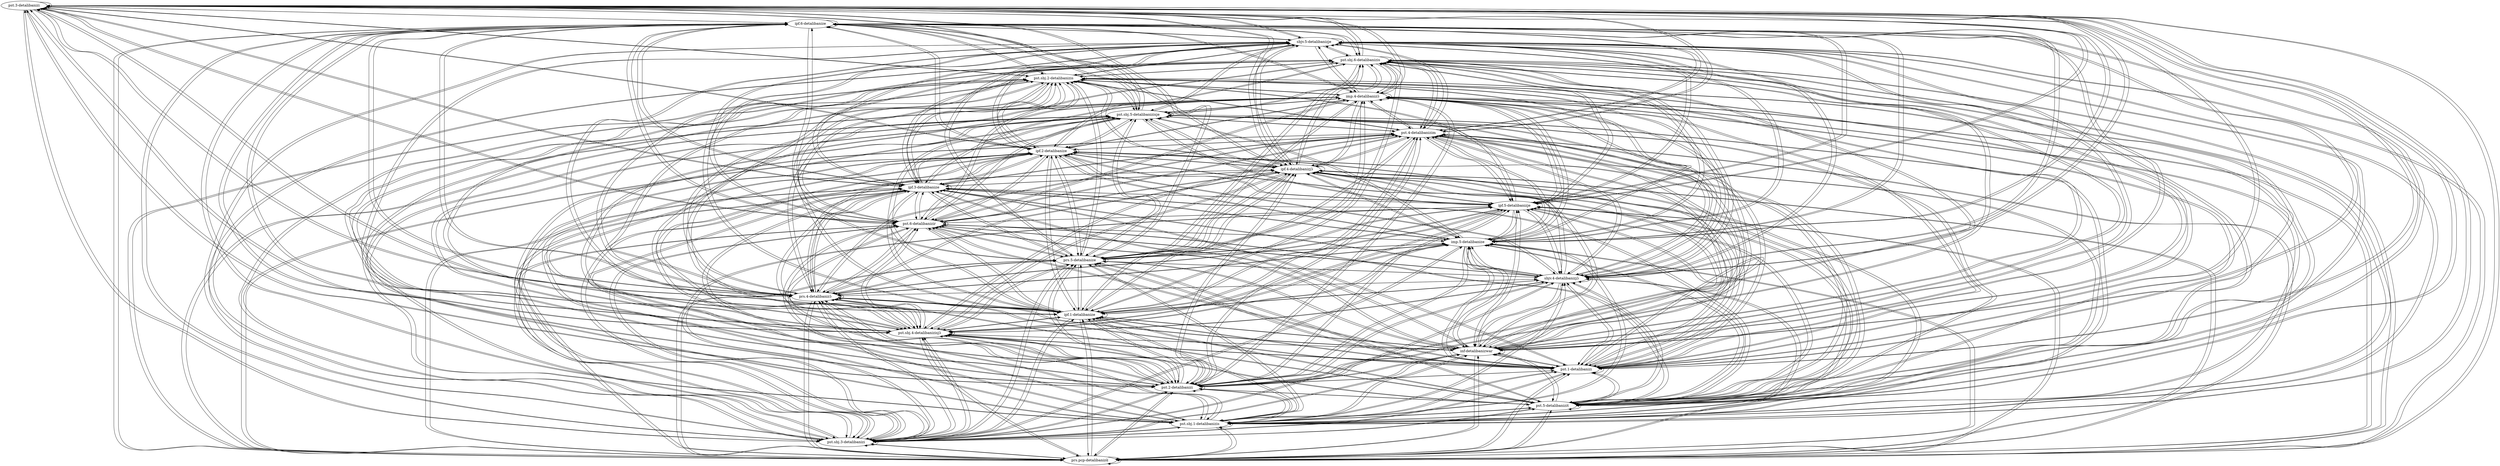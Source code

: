 digraph  {
	node [label="\N"];
	"pst.3-dEtalibanizi"	 [cell="pst.3",
		label="pst.3-detalibanizi",
		tense=pst,
		weight=0.04];
	"pst.3-dEtalibanizi" -> "pst.3-dEtalibanizi"	 [weight=0.04];
	"ipf.6-dEtalibanizE"	 [cell="ipf.6",
		label="ipf.6-detalibanize",
		tense=ipf,
		weight=1.0];
	"pst.3-dEtalibanizi" -> "ipf.6-dEtalibanizE"	 [weight=0.52];
	"prs.pcp-dEtalibanizâ"	 [cell="prs.pcp",
		label="prs.pcp-detalibanizɑ̃",
		tense="prs.pcp",
		weight=1.0];
	"pst.3-dEtalibanizi" -> "prs.pcp-dEtalibanizâ"	 [weight=0.52];
	"pst.sbj.3-dEtalibanizi"	 [cell="pst.sbj.3",
		label="pst.sbj.3-detalibanizi",
		tense="pst.sbj",
		weight=0.04];
	"pst.3-dEtalibanizi" -> "pst.sbj.3-dEtalibanizi"	 [weight=0.04];
	"pst.sbj.1-dEtalibanizis"	 [cell="pst.sbj.1",
		label="pst.sbj.1-detalibanizis",
		tense="pst.sbj",
		weight=0.04];
	"pst.3-dEtalibanizi" -> "pst.sbj.1-dEtalibanizis"	 [weight=0.04];
	"pst.5-dEtalibanizit"	 [cell="pst.5",
		label="pst.5-detalibanizit",
		tense=pst,
		weight=0.04];
	"pst.3-dEtalibanizi" -> "pst.5-dEtalibanizit"	 [weight=0.04];
	"pst.2-dEtalibanizi"	 [cell="pst.2",
		label="pst.2-detalibanizi",
		tense=pst,
		weight=0.04];
	"pst.3-dEtalibanizi" -> "pst.2-dEtalibanizi"	 [weight=0.04];
	"pst.1-dEtalibanizi"	 [cell="pst.1",
		label="pst.1-detalibanizi",
		tense=pst,
		weight=0.04];
	"pst.3-dEtalibanizi" -> "pst.1-dEtalibanizi"	 [weight=0.04];
	"inf-dEtalibanizwar"	 [cell=inf,
		label="inf-detalibanizwar",
		tense=inf,
		weight=0.04];
	"pst.3-dEtalibanizi" -> "inf-dEtalibanizwar"	 [weight=0.01];
	"pst.sbj.4-dEtalibanizisjô"	 [cell="pst.sbj.4",
		label="pst.sbj.4-detalibanizisjɔ̃",
		tense="pst.sbj",
		weight=0.04];
	"pst.3-dEtalibanizi" -> "pst.sbj.4-dEtalibanizisjô"	 [weight=0.04];
	"ipf.1-dEtalibanizE"	 [cell="ipf.1",
		label="ipf.1-detalibanize",
		tense=ipf,
		weight=1.0];
	"pst.3-dEtalibanizi" -> "ipf.1-dEtalibanizE"	 [weight=0.52];
	"prs.4-dEtalibanizô"	 [cell="prs.4",
		label="prs.4-detalibanizɔ̃",
		tense=prs,
		weight=1.0];
	"pst.3-dEtalibanizi" -> "prs.4-dEtalibanizô"	 [weight=0.52];
	"sbjv.4-dEtalibanizjô"	 [cell="sbjv.4",
		label="sbjv.4-detalibanizjɔ̃",
		tense=sbjv,
		weight=1.0];
	"pst.3-dEtalibanizi" -> "sbjv.4-dEtalibanizjô"	 [weight=0.57];
	"prs.5-dEtalibanizE"	 [cell="prs.5",
		label="prs.5-detalibanize",
		tense=prs,
		weight=1.0];
	"pst.3-dEtalibanizi" -> "prs.5-dEtalibanizE"	 [weight=0.41];
	"imp.5-dEtalibanizE"	 [cell="imp.5",
		label="imp.5-detalibanize",
		tense=imp,
		weight=1.0];
	"pst.3-dEtalibanizi" -> "imp.5-dEtalibanizE"	 [weight=0.41];
	"pst.6-dEtalibanizir"	 [cell="pst.6",
		label="pst.6-detalibanizir",
		tense=pst,
		weight=0.04];
	"pst.3-dEtalibanizi" -> "pst.6-dEtalibanizir"	 [weight=0.04];
	"ipf.5-dEtalibanizjE"	 [cell="ipf.5",
		label="ipf.5-detalibanizje",
		tense=ipf,
		weight=1.0];
	"pst.3-dEtalibanizi" -> "ipf.5-dEtalibanizjE"	 [weight=0.57];
	"ipf.3-dEtalibanizE"	 [cell="ipf.3",
		label="ipf.3-detalibanize",
		tense=ipf,
		weight=1.0];
	"pst.3-dEtalibanizi" -> "ipf.3-dEtalibanizE"	 [weight=0.52];
	"ipf.4-dEtalibanizjô"	 [cell="ipf.4",
		label="ipf.4-detalibanizjɔ̃",
		tense=ipf,
		weight=1.0];
	"pst.3-dEtalibanizi" -> "ipf.4-dEtalibanizjô"	 [weight=0.57];
	"ipf.2-dEtalibanizE"	 [cell="ipf.2",
		label="ipf.2-detalibanize",
		tense=ipf,
		weight=1.0];
	"pst.3-dEtalibanizi" -> "ipf.2-dEtalibanizE"	 [weight=0.52];
	"pst.4-dEtalibanizim"	 [cell="pst.4",
		label="pst.4-detalibanizim",
		tense=pst,
		weight=0.04];
	"pst.3-dEtalibanizi" -> "pst.4-dEtalibanizim"	 [weight=0.04];
	"pst.sbj.5-dEtalibanizisjE"	 [cell="pst.sbj.5",
		label="pst.sbj.5-detalibanizisje",
		tense="pst.sbj",
		weight=0.04];
	"pst.3-dEtalibanizi" -> "pst.sbj.5-dEtalibanizisjE"	 [weight=0.04];
	"imp.4-dEtalibanizô"	 [cell="imp.4",
		label="imp.4-detalibanizɔ̃",
		tense=imp,
		weight=1.0];
	"pst.3-dEtalibanizi" -> "imp.4-dEtalibanizô"	 [weight=0.52];
	"pst.sbj.2-dEtalibanizis"	 [cell="pst.sbj.2",
		label="pst.sbj.2-detalibanizis",
		tense="pst.sbj",
		weight=0.04];
	"pst.3-dEtalibanizi" -> "pst.sbj.2-dEtalibanizis"	 [weight=0.04];
	"pst.sbj.6-dEtalibanizis"	 [cell="pst.sbj.6",
		label="pst.sbj.6-detalibanizis",
		tense="pst.sbj",
		weight=0.04];
	"pst.3-dEtalibanizi" -> "pst.sbj.6-dEtalibanizis"	 [weight=0.04];
	"sbjv.5-dEtalibanizjE"	 [cell="sbjv.5",
		label="sbjv.5-detalibanizje",
		tense=sbjv,
		weight=1.0];
	"pst.3-dEtalibanizi" -> "sbjv.5-dEtalibanizjE"	 [weight=0.57];
	"ipf.6-dEtalibanizE" -> "pst.3-dEtalibanizi"	 [weight=0.0016];
	"ipf.6-dEtalibanizE" -> "ipf.6-dEtalibanizE"	 [weight=1.0];
	"ipf.6-dEtalibanizE" -> "prs.pcp-dEtalibanizâ"	 [weight=1.0];
	"ipf.6-dEtalibanizE" -> "pst.sbj.3-dEtalibanizi"	 [weight=0.0016];
	"ipf.6-dEtalibanizE" -> "pst.sbj.1-dEtalibanizis"	 [weight=0.0016];
	"ipf.6-dEtalibanizE" -> "pst.5-dEtalibanizit"	 [weight=0.0016];
	"ipf.6-dEtalibanizE" -> "pst.2-dEtalibanizi"	 [weight=0.0016];
	"ipf.6-dEtalibanizE" -> "pst.1-dEtalibanizi"	 [weight=0.0016];
	"ipf.6-dEtalibanizE" -> "inf-dEtalibanizwar"	 [weight=0.0016];
	"ipf.6-dEtalibanizE" -> "pst.sbj.4-dEtalibanizisjô"	 [weight=0.0016];
	"ipf.6-dEtalibanizE" -> "ipf.1-dEtalibanizE"	 [weight=1.0];
	"ipf.6-dEtalibanizE" -> "prs.4-dEtalibanizô"	 [weight=1.0];
	"ipf.6-dEtalibanizE" -> "sbjv.4-dEtalibanizjô"	 [weight=1.0];
	"ipf.6-dEtalibanizE" -> "prs.5-dEtalibanizE"	 [weight=1.0];
	"ipf.6-dEtalibanizE" -> "imp.5-dEtalibanizE"	 [weight=1.0];
	"ipf.6-dEtalibanizE" -> "pst.6-dEtalibanizir"	 [weight=0.0016];
	"ipf.6-dEtalibanizE" -> "ipf.5-dEtalibanizjE"	 [weight=1.0];
	"ipf.6-dEtalibanizE" -> "ipf.3-dEtalibanizE"	 [weight=1.0];
	"ipf.6-dEtalibanizE" -> "ipf.4-dEtalibanizjô"	 [weight=1.0];
	"ipf.6-dEtalibanizE" -> "ipf.2-dEtalibanizE"	 [weight=1.0];
	"ipf.6-dEtalibanizE" -> "pst.4-dEtalibanizim"	 [weight=0.0016];
	"ipf.6-dEtalibanizE" -> "pst.sbj.5-dEtalibanizisjE"	 [weight=0.0016];
	"ipf.6-dEtalibanizE" -> "imp.4-dEtalibanizô"	 [weight=1.0];
	"ipf.6-dEtalibanizE" -> "pst.sbj.2-dEtalibanizis"	 [weight=0.0016];
	"ipf.6-dEtalibanizE" -> "pst.sbj.6-dEtalibanizis"	 [weight=0.0016];
	"ipf.6-dEtalibanizE" -> "sbjv.5-dEtalibanizjE"	 [weight=1.0];
	"prs.pcp-dEtalibanizâ" -> "pst.3-dEtalibanizi"	 [weight=0.0016];
	"prs.pcp-dEtalibanizâ" -> "ipf.6-dEtalibanizE"	 [weight=1.0];
	"prs.pcp-dEtalibanizâ" -> "prs.pcp-dEtalibanizâ"	 [weight=1.0];
	"prs.pcp-dEtalibanizâ" -> "pst.sbj.3-dEtalibanizi"	 [weight=0.0016];
	"prs.pcp-dEtalibanizâ" -> "pst.sbj.1-dEtalibanizis"	 [weight=0.0016];
	"prs.pcp-dEtalibanizâ" -> "pst.5-dEtalibanizit"	 [weight=0.0016];
	"prs.pcp-dEtalibanizâ" -> "pst.2-dEtalibanizi"	 [weight=0.0016];
	"prs.pcp-dEtalibanizâ" -> "pst.1-dEtalibanizi"	 [weight=0.0016];
	"prs.pcp-dEtalibanizâ" -> "inf-dEtalibanizwar"	 [weight=0.0024];
	"prs.pcp-dEtalibanizâ" -> "pst.sbj.4-dEtalibanizisjô"	 [weight=0.0016];
	"prs.pcp-dEtalibanizâ" -> "ipf.1-dEtalibanizE"	 [weight=1.0];
	"prs.pcp-dEtalibanizâ" -> "prs.4-dEtalibanizô"	 [weight=1.0];
	"prs.pcp-dEtalibanizâ" -> "sbjv.4-dEtalibanizjô"	 [weight=1.0];
	"prs.pcp-dEtalibanizâ" -> "prs.5-dEtalibanizE"	 [weight=1.0];
	"prs.pcp-dEtalibanizâ" -> "imp.5-dEtalibanizE"	 [weight=1.0];
	"prs.pcp-dEtalibanizâ" -> "pst.6-dEtalibanizir"	 [weight=0.0016];
	"prs.pcp-dEtalibanizâ" -> "ipf.5-dEtalibanizjE"	 [weight=1.0];
	"prs.pcp-dEtalibanizâ" -> "ipf.3-dEtalibanizE"	 [weight=1.0];
	"prs.pcp-dEtalibanizâ" -> "ipf.4-dEtalibanizjô"	 [weight=1.0];
	"prs.pcp-dEtalibanizâ" -> "ipf.2-dEtalibanizE"	 [weight=1.0];
	"prs.pcp-dEtalibanizâ" -> "pst.4-dEtalibanizim"	 [weight=0.0016];
	"prs.pcp-dEtalibanizâ" -> "pst.sbj.5-dEtalibanizisjE"	 [weight=0.0016];
	"prs.pcp-dEtalibanizâ" -> "imp.4-dEtalibanizô"	 [weight=1.0];
	"prs.pcp-dEtalibanizâ" -> "pst.sbj.2-dEtalibanizis"	 [weight=0.0016];
	"prs.pcp-dEtalibanizâ" -> "pst.sbj.6-dEtalibanizis"	 [weight=0.0016];
	"prs.pcp-dEtalibanizâ" -> "sbjv.5-dEtalibanizjE"	 [weight=1.0];
	"pst.sbj.3-dEtalibanizi" -> "pst.3-dEtalibanizi"	 [weight=0.04];
	"pst.sbj.3-dEtalibanizi" -> "ipf.6-dEtalibanizE"	 [weight=0.52];
	"pst.sbj.3-dEtalibanizi" -> "prs.pcp-dEtalibanizâ"	 [weight=0.52];
	"pst.sbj.3-dEtalibanizi" -> "pst.sbj.3-dEtalibanizi"	 [weight=0.04];
	"pst.sbj.3-dEtalibanizi" -> "pst.sbj.1-dEtalibanizis"	 [weight=0.04];
	"pst.sbj.3-dEtalibanizi" -> "pst.5-dEtalibanizit"	 [weight=0.04];
	"pst.sbj.3-dEtalibanizi" -> "pst.2-dEtalibanizi"	 [weight=0.04];
	"pst.sbj.3-dEtalibanizi" -> "pst.1-dEtalibanizi"	 [weight=0.04];
	"pst.sbj.3-dEtalibanizi" -> "inf-dEtalibanizwar"	 [weight=0.01];
	"pst.sbj.3-dEtalibanizi" -> "pst.sbj.4-dEtalibanizisjô"	 [weight=0.04];
	"pst.sbj.3-dEtalibanizi" -> "ipf.1-dEtalibanizE"	 [weight=0.52];
	"pst.sbj.3-dEtalibanizi" -> "prs.4-dEtalibanizô"	 [weight=0.52];
	"pst.sbj.3-dEtalibanizi" -> "sbjv.4-dEtalibanizjô"	 [weight=0.57];
	"pst.sbj.3-dEtalibanizi" -> "prs.5-dEtalibanizE"	 [weight=0.41];
	"pst.sbj.3-dEtalibanizi" -> "imp.5-dEtalibanizE"	 [weight=0.41];
	"pst.sbj.3-dEtalibanizi" -> "pst.6-dEtalibanizir"	 [weight=0.04];
	"pst.sbj.3-dEtalibanizi" -> "ipf.5-dEtalibanizjE"	 [weight=0.57];
	"pst.sbj.3-dEtalibanizi" -> "ipf.3-dEtalibanizE"	 [weight=0.52];
	"pst.sbj.3-dEtalibanizi" -> "ipf.4-dEtalibanizjô"	 [weight=0.57];
	"pst.sbj.3-dEtalibanizi" -> "ipf.2-dEtalibanizE"	 [weight=0.52];
	"pst.sbj.3-dEtalibanizi" -> "pst.4-dEtalibanizim"	 [weight=0.04];
	"pst.sbj.3-dEtalibanizi" -> "pst.sbj.5-dEtalibanizisjE"	 [weight=0.04];
	"pst.sbj.3-dEtalibanizi" -> "imp.4-dEtalibanizô"	 [weight=0.52];
	"pst.sbj.3-dEtalibanizi" -> "pst.sbj.2-dEtalibanizis"	 [weight=0.04];
	"pst.sbj.3-dEtalibanizi" -> "pst.sbj.6-dEtalibanizis"	 [weight=0.04];
	"pst.sbj.3-dEtalibanizi" -> "sbjv.5-dEtalibanizjE"	 [weight=0.57];
	"pst.sbj.1-dEtalibanizis" -> "pst.3-dEtalibanizi"	 [weight=0.04];
	"pst.sbj.1-dEtalibanizis" -> "ipf.6-dEtalibanizE"	 [weight=0.52];
	"pst.sbj.1-dEtalibanizis" -> "prs.pcp-dEtalibanizâ"	 [weight=0.52];
	"pst.sbj.1-dEtalibanizis" -> "pst.sbj.3-dEtalibanizi"	 [weight=0.04];
	"pst.sbj.1-dEtalibanizis" -> "pst.sbj.1-dEtalibanizis"	 [weight=0.04];
	"pst.sbj.1-dEtalibanizis" -> "pst.5-dEtalibanizit"	 [weight=0.04];
	"pst.sbj.1-dEtalibanizis" -> "pst.2-dEtalibanizi"	 [weight=0.04];
	"pst.sbj.1-dEtalibanizis" -> "pst.1-dEtalibanizi"	 [weight=0.04];
	"pst.sbj.1-dEtalibanizis" -> "inf-dEtalibanizwar"	 [weight=0.01];
	"pst.sbj.1-dEtalibanizis" -> "pst.sbj.4-dEtalibanizisjô"	 [weight=0.04];
	"pst.sbj.1-dEtalibanizis" -> "ipf.1-dEtalibanizE"	 [weight=0.52];
	"pst.sbj.1-dEtalibanizis" -> "prs.4-dEtalibanizô"	 [weight=0.52];
	"pst.sbj.1-dEtalibanizis" -> "sbjv.4-dEtalibanizjô"	 [weight=0.57];
	"pst.sbj.1-dEtalibanizis" -> "prs.5-dEtalibanizE"	 [weight=0.41];
	"pst.sbj.1-dEtalibanizis" -> "imp.5-dEtalibanizE"	 [weight=0.41];
	"pst.sbj.1-dEtalibanizis" -> "pst.6-dEtalibanizir"	 [weight=0.04];
	"pst.sbj.1-dEtalibanizis" -> "ipf.5-dEtalibanizjE"	 [weight=0.57];
	"pst.sbj.1-dEtalibanizis" -> "ipf.3-dEtalibanizE"	 [weight=0.52];
	"pst.sbj.1-dEtalibanizis" -> "ipf.4-dEtalibanizjô"	 [weight=0.57];
	"pst.sbj.1-dEtalibanizis" -> "ipf.2-dEtalibanizE"	 [weight=0.52];
	"pst.sbj.1-dEtalibanizis" -> "pst.4-dEtalibanizim"	 [weight=0.04];
	"pst.sbj.1-dEtalibanizis" -> "pst.sbj.5-dEtalibanizisjE"	 [weight=0.04];
	"pst.sbj.1-dEtalibanizis" -> "imp.4-dEtalibanizô"	 [weight=0.52];
	"pst.sbj.1-dEtalibanizis" -> "pst.sbj.2-dEtalibanizis"	 [weight=0.04];
	"pst.sbj.1-dEtalibanizis" -> "pst.sbj.6-dEtalibanizis"	 [weight=0.04];
	"pst.sbj.1-dEtalibanizis" -> "sbjv.5-dEtalibanizjE"	 [weight=0.57];
	"pst.5-dEtalibanizit" -> "pst.3-dEtalibanizi"	 [weight=0.04];
	"pst.5-dEtalibanizit" -> "ipf.6-dEtalibanizE"	 [weight=0.52];
	"pst.5-dEtalibanizit" -> "prs.pcp-dEtalibanizâ"	 [weight=0.52];
	"pst.5-dEtalibanizit" -> "pst.sbj.3-dEtalibanizi"	 [weight=0.04];
	"pst.5-dEtalibanizit" -> "pst.sbj.1-dEtalibanizis"	 [weight=0.04];
	"pst.5-dEtalibanizit" -> "pst.5-dEtalibanizit"	 [weight=0.04];
	"pst.5-dEtalibanizit" -> "pst.2-dEtalibanizi"	 [weight=0.04];
	"pst.5-dEtalibanizit" -> "pst.1-dEtalibanizi"	 [weight=0.04];
	"pst.5-dEtalibanizit" -> "inf-dEtalibanizwar"	 [weight=0.01];
	"pst.5-dEtalibanizit" -> "pst.sbj.4-dEtalibanizisjô"	 [weight=0.04];
	"pst.5-dEtalibanizit" -> "ipf.1-dEtalibanizE"	 [weight=0.52];
	"pst.5-dEtalibanizit" -> "prs.4-dEtalibanizô"	 [weight=0.52];
	"pst.5-dEtalibanizit" -> "sbjv.4-dEtalibanizjô"	 [weight=0.57];
	"pst.5-dEtalibanizit" -> "prs.5-dEtalibanizE"	 [weight=0.41];
	"pst.5-dEtalibanizit" -> "imp.5-dEtalibanizE"	 [weight=0.41];
	"pst.5-dEtalibanizit" -> "pst.6-dEtalibanizir"	 [weight=0.04];
	"pst.5-dEtalibanizit" -> "ipf.5-dEtalibanizjE"	 [weight=0.57];
	"pst.5-dEtalibanizit" -> "ipf.3-dEtalibanizE"	 [weight=0.52];
	"pst.5-dEtalibanizit" -> "ipf.4-dEtalibanizjô"	 [weight=0.57];
	"pst.5-dEtalibanizit" -> "ipf.2-dEtalibanizE"	 [weight=0.52];
	"pst.5-dEtalibanizit" -> "pst.4-dEtalibanizim"	 [weight=0.04];
	"pst.5-dEtalibanizit" -> "pst.sbj.5-dEtalibanizisjE"	 [weight=0.04];
	"pst.5-dEtalibanizit" -> "imp.4-dEtalibanizô"	 [weight=0.52];
	"pst.5-dEtalibanizit" -> "pst.sbj.2-dEtalibanizis"	 [weight=0.04];
	"pst.5-dEtalibanizit" -> "pst.sbj.6-dEtalibanizis"	 [weight=0.04];
	"pst.5-dEtalibanizit" -> "sbjv.5-dEtalibanizjE"	 [weight=0.57];
	"pst.2-dEtalibanizi" -> "pst.3-dEtalibanizi"	 [weight=0.04];
	"pst.2-dEtalibanizi" -> "ipf.6-dEtalibanizE"	 [weight=0.52];
	"pst.2-dEtalibanizi" -> "prs.pcp-dEtalibanizâ"	 [weight=0.52];
	"pst.2-dEtalibanizi" -> "pst.sbj.3-dEtalibanizi"	 [weight=0.04];
	"pst.2-dEtalibanizi" -> "pst.sbj.1-dEtalibanizis"	 [weight=0.04];
	"pst.2-dEtalibanizi" -> "pst.5-dEtalibanizit"	 [weight=0.04];
	"pst.2-dEtalibanizi" -> "pst.2-dEtalibanizi"	 [weight=0.04];
	"pst.2-dEtalibanizi" -> "pst.1-dEtalibanizi"	 [weight=0.04];
	"pst.2-dEtalibanizi" -> "inf-dEtalibanizwar"	 [weight=0.01];
	"pst.2-dEtalibanizi" -> "pst.sbj.4-dEtalibanizisjô"	 [weight=0.04];
	"pst.2-dEtalibanizi" -> "ipf.1-dEtalibanizE"	 [weight=0.52];
	"pst.2-dEtalibanizi" -> "prs.4-dEtalibanizô"	 [weight=0.52];
	"pst.2-dEtalibanizi" -> "sbjv.4-dEtalibanizjô"	 [weight=0.57];
	"pst.2-dEtalibanizi" -> "prs.5-dEtalibanizE"	 [weight=0.41];
	"pst.2-dEtalibanizi" -> "imp.5-dEtalibanizE"	 [weight=0.41];
	"pst.2-dEtalibanizi" -> "pst.6-dEtalibanizir"	 [weight=0.04];
	"pst.2-dEtalibanizi" -> "ipf.5-dEtalibanizjE"	 [weight=0.57];
	"pst.2-dEtalibanizi" -> "ipf.3-dEtalibanizE"	 [weight=0.52];
	"pst.2-dEtalibanizi" -> "ipf.4-dEtalibanizjô"	 [weight=0.57];
	"pst.2-dEtalibanizi" -> "ipf.2-dEtalibanizE"	 [weight=0.52];
	"pst.2-dEtalibanizi" -> "pst.4-dEtalibanizim"	 [weight=0.04];
	"pst.2-dEtalibanizi" -> "pst.sbj.5-dEtalibanizisjE"	 [weight=0.04];
	"pst.2-dEtalibanizi" -> "imp.4-dEtalibanizô"	 [weight=0.52];
	"pst.2-dEtalibanizi" -> "pst.sbj.2-dEtalibanizis"	 [weight=0.04];
	"pst.2-dEtalibanizi" -> "pst.sbj.6-dEtalibanizis"	 [weight=0.04];
	"pst.2-dEtalibanizi" -> "sbjv.5-dEtalibanizjE"	 [weight=0.57];
	"pst.1-dEtalibanizi" -> "pst.3-dEtalibanizi"	 [weight=0.04];
	"pst.1-dEtalibanizi" -> "ipf.6-dEtalibanizE"	 [weight=0.52];
	"pst.1-dEtalibanizi" -> "prs.pcp-dEtalibanizâ"	 [weight=0.52];
	"pst.1-dEtalibanizi" -> "pst.sbj.3-dEtalibanizi"	 [weight=0.04];
	"pst.1-dEtalibanizi" -> "pst.sbj.1-dEtalibanizis"	 [weight=0.04];
	"pst.1-dEtalibanizi" -> "pst.5-dEtalibanizit"	 [weight=0.04];
	"pst.1-dEtalibanizi" -> "pst.2-dEtalibanizi"	 [weight=0.04];
	"pst.1-dEtalibanizi" -> "pst.1-dEtalibanizi"	 [weight=0.04];
	"pst.1-dEtalibanizi" -> "inf-dEtalibanizwar"	 [weight=0.01];
	"pst.1-dEtalibanizi" -> "pst.sbj.4-dEtalibanizisjô"	 [weight=0.04];
	"pst.1-dEtalibanizi" -> "ipf.1-dEtalibanizE"	 [weight=0.52];
	"pst.1-dEtalibanizi" -> "prs.4-dEtalibanizô"	 [weight=0.52];
	"pst.1-dEtalibanizi" -> "sbjv.4-dEtalibanizjô"	 [weight=0.57];
	"pst.1-dEtalibanizi" -> "prs.5-dEtalibanizE"	 [weight=0.41];
	"pst.1-dEtalibanizi" -> "imp.5-dEtalibanizE"	 [weight=0.41];
	"pst.1-dEtalibanizi" -> "pst.6-dEtalibanizir"	 [weight=0.04];
	"pst.1-dEtalibanizi" -> "ipf.5-dEtalibanizjE"	 [weight=0.57];
	"pst.1-dEtalibanizi" -> "ipf.3-dEtalibanizE"	 [weight=0.52];
	"pst.1-dEtalibanizi" -> "ipf.4-dEtalibanizjô"	 [weight=0.57];
	"pst.1-dEtalibanizi" -> "ipf.2-dEtalibanizE"	 [weight=0.52];
	"pst.1-dEtalibanizi" -> "pst.4-dEtalibanizim"	 [weight=0.04];
	"pst.1-dEtalibanizi" -> "pst.sbj.5-dEtalibanizisjE"	 [weight=0.04];
	"pst.1-dEtalibanizi" -> "imp.4-dEtalibanizô"	 [weight=0.52];
	"pst.1-dEtalibanizi" -> "pst.sbj.2-dEtalibanizis"	 [weight=0.04];
	"pst.1-dEtalibanizi" -> "pst.sbj.6-dEtalibanizis"	 [weight=0.04];
	"pst.1-dEtalibanizi" -> "sbjv.5-dEtalibanizjE"	 [weight=0.57];
	"inf-dEtalibanizwar" -> "pst.3-dEtalibanizi"	 [weight=0.0268];
	"inf-dEtalibanizwar" -> "ipf.6-dEtalibanizE"	 [weight=0.86];
	"inf-dEtalibanizwar" -> "prs.pcp-dEtalibanizâ"	 [weight=1.0];
	"inf-dEtalibanizwar" -> "pst.sbj.3-dEtalibanizi"	 [weight=0.0268];
	"inf-dEtalibanizwar" -> "pst.sbj.1-dEtalibanizis"	 [weight=0.0268];
	"inf-dEtalibanizwar" -> "pst.5-dEtalibanizit"	 [weight=0.0268];
	"inf-dEtalibanizwar" -> "pst.2-dEtalibanizi"	 [weight=0.0268];
	"inf-dEtalibanizwar" -> "pst.1-dEtalibanizi"	 [weight=0.0268];
	"inf-dEtalibanizwar" -> "inf-dEtalibanizwar"	 [weight=0.04];
	"inf-dEtalibanizwar" -> "pst.sbj.4-dEtalibanizisjô"	 [weight=0.0268];
	"inf-dEtalibanizwar" -> "ipf.1-dEtalibanizE"	 [weight=0.86];
	"inf-dEtalibanizwar" -> "prs.4-dEtalibanizô"	 [weight=0.86];
	"inf-dEtalibanizwar" -> "sbjv.4-dEtalibanizjô"	 [weight=1.0];
	"inf-dEtalibanizwar" -> "prs.5-dEtalibanizE"	 [weight=0.86];
	"inf-dEtalibanizwar" -> "imp.5-dEtalibanizE"	 [weight=1.0];
	"inf-dEtalibanizwar" -> "pst.6-dEtalibanizir"	 [weight=0.0268];
	"inf-dEtalibanizwar" -> "ipf.5-dEtalibanizjE"	 [weight=0.86];
	"inf-dEtalibanizwar" -> "ipf.3-dEtalibanizE"	 [weight=0.86];
	"inf-dEtalibanizwar" -> "ipf.4-dEtalibanizjô"	 [weight=0.86];
	"inf-dEtalibanizwar" -> "ipf.2-dEtalibanizE"	 [weight=0.86];
	"inf-dEtalibanizwar" -> "pst.4-dEtalibanizim"	 [weight=0.0268];
	"inf-dEtalibanizwar" -> "pst.sbj.5-dEtalibanizisjE"	 [weight=0.0268];
	"inf-dEtalibanizwar" -> "imp.4-dEtalibanizô"	 [weight=1.0];
	"inf-dEtalibanizwar" -> "pst.sbj.2-dEtalibanizis"	 [weight=0.0268];
	"inf-dEtalibanizwar" -> "pst.sbj.6-dEtalibanizis"	 [weight=0.0268];
	"inf-dEtalibanizwar" -> "sbjv.5-dEtalibanizjE"	 [weight=1.0];
	"pst.sbj.4-dEtalibanizisjô" -> "pst.3-dEtalibanizi"	 [weight=0.04];
	"pst.sbj.4-dEtalibanizisjô" -> "ipf.6-dEtalibanizE"	 [weight=0.52];
	"pst.sbj.4-dEtalibanizisjô" -> "prs.pcp-dEtalibanizâ"	 [weight=0.52];
	"pst.sbj.4-dEtalibanizisjô" -> "pst.sbj.3-dEtalibanizi"	 [weight=0.04];
	"pst.sbj.4-dEtalibanizisjô" -> "pst.sbj.1-dEtalibanizis"	 [weight=0.04];
	"pst.sbj.4-dEtalibanizisjô" -> "pst.5-dEtalibanizit"	 [weight=0.04];
	"pst.sbj.4-dEtalibanizisjô" -> "pst.2-dEtalibanizi"	 [weight=0.04];
	"pst.sbj.4-dEtalibanizisjô" -> "pst.1-dEtalibanizi"	 [weight=0.04];
	"pst.sbj.4-dEtalibanizisjô" -> "inf-dEtalibanizwar"	 [weight=0.01];
	"pst.sbj.4-dEtalibanizisjô" -> "pst.sbj.4-dEtalibanizisjô"	 [weight=0.04];
	"pst.sbj.4-dEtalibanizisjô" -> "ipf.1-dEtalibanizE"	 [weight=0.52];
	"pst.sbj.4-dEtalibanizisjô" -> "prs.4-dEtalibanizô"	 [weight=0.52];
	"pst.sbj.4-dEtalibanizisjô" -> "sbjv.4-dEtalibanizjô"	 [weight=0.57];
	"pst.sbj.4-dEtalibanizisjô" -> "prs.5-dEtalibanizE"	 [weight=0.41];
	"pst.sbj.4-dEtalibanizisjô" -> "imp.5-dEtalibanizE"	 [weight=0.41];
	"pst.sbj.4-dEtalibanizisjô" -> "pst.6-dEtalibanizir"	 [weight=0.04];
	"pst.sbj.4-dEtalibanizisjô" -> "ipf.5-dEtalibanizjE"	 [weight=0.57];
	"pst.sbj.4-dEtalibanizisjô" -> "ipf.3-dEtalibanizE"	 [weight=0.52];
	"pst.sbj.4-dEtalibanizisjô" -> "ipf.4-dEtalibanizjô"	 [weight=0.57];
	"pst.sbj.4-dEtalibanizisjô" -> "ipf.2-dEtalibanizE"	 [weight=0.52];
	"pst.sbj.4-dEtalibanizisjô" -> "pst.4-dEtalibanizim"	 [weight=0.04];
	"pst.sbj.4-dEtalibanizisjô" -> "pst.sbj.5-dEtalibanizisjE"	 [weight=0.04];
	"pst.sbj.4-dEtalibanizisjô" -> "imp.4-dEtalibanizô"	 [weight=0.52];
	"pst.sbj.4-dEtalibanizisjô" -> "pst.sbj.2-dEtalibanizis"	 [weight=0.04];
	"pst.sbj.4-dEtalibanizisjô" -> "pst.sbj.6-dEtalibanizis"	 [weight=0.04];
	"pst.sbj.4-dEtalibanizisjô" -> "sbjv.5-dEtalibanizjE"	 [weight=0.57];
	"ipf.1-dEtalibanizE" -> "pst.3-dEtalibanizi"	 [weight=0.0016];
	"ipf.1-dEtalibanizE" -> "ipf.6-dEtalibanizE"	 [weight=1.0];
	"ipf.1-dEtalibanizE" -> "prs.pcp-dEtalibanizâ"	 [weight=1.0];
	"ipf.1-dEtalibanizE" -> "pst.sbj.3-dEtalibanizi"	 [weight=0.0016];
	"ipf.1-dEtalibanizE" -> "pst.sbj.1-dEtalibanizis"	 [weight=0.0016];
	"ipf.1-dEtalibanizE" -> "pst.5-dEtalibanizit"	 [weight=0.0016];
	"ipf.1-dEtalibanizE" -> "pst.2-dEtalibanizi"	 [weight=0.0016];
	"ipf.1-dEtalibanizE" -> "pst.1-dEtalibanizi"	 [weight=0.0016];
	"ipf.1-dEtalibanizE" -> "inf-dEtalibanizwar"	 [weight=0.0016];
	"ipf.1-dEtalibanizE" -> "pst.sbj.4-dEtalibanizisjô"	 [weight=0.0016];
	"ipf.1-dEtalibanizE" -> "ipf.1-dEtalibanizE"	 [weight=1.0];
	"ipf.1-dEtalibanizE" -> "prs.4-dEtalibanizô"	 [weight=1.0];
	"ipf.1-dEtalibanizE" -> "sbjv.4-dEtalibanizjô"	 [weight=1.0];
	"ipf.1-dEtalibanizE" -> "prs.5-dEtalibanizE"	 [weight=1.0];
	"ipf.1-dEtalibanizE" -> "imp.5-dEtalibanizE"	 [weight=1.0];
	"ipf.1-dEtalibanizE" -> "pst.6-dEtalibanizir"	 [weight=0.0016];
	"ipf.1-dEtalibanizE" -> "ipf.5-dEtalibanizjE"	 [weight=1.0];
	"ipf.1-dEtalibanizE" -> "ipf.3-dEtalibanizE"	 [weight=1.0];
	"ipf.1-dEtalibanizE" -> "ipf.4-dEtalibanizjô"	 [weight=1.0];
	"ipf.1-dEtalibanizE" -> "ipf.2-dEtalibanizE"	 [weight=1.0];
	"ipf.1-dEtalibanizE" -> "pst.4-dEtalibanizim"	 [weight=0.0016];
	"ipf.1-dEtalibanizE" -> "pst.sbj.5-dEtalibanizisjE"	 [weight=0.0016];
	"ipf.1-dEtalibanizE" -> "imp.4-dEtalibanizô"	 [weight=1.0];
	"ipf.1-dEtalibanizE" -> "pst.sbj.2-dEtalibanizis"	 [weight=0.0016];
	"ipf.1-dEtalibanizE" -> "pst.sbj.6-dEtalibanizis"	 [weight=0.0016];
	"ipf.1-dEtalibanizE" -> "sbjv.5-dEtalibanizjE"	 [weight=1.0];
	"prs.4-dEtalibanizô" -> "pst.3-dEtalibanizi"	 [weight=0.0016];
	"prs.4-dEtalibanizô" -> "ipf.6-dEtalibanizE"	 [weight=1.0];
	"prs.4-dEtalibanizô" -> "prs.pcp-dEtalibanizâ"	 [weight=1.0];
	"prs.4-dEtalibanizô" -> "pst.sbj.3-dEtalibanizi"	 [weight=0.0016];
	"prs.4-dEtalibanizô" -> "pst.sbj.1-dEtalibanizis"	 [weight=0.0016];
	"prs.4-dEtalibanizô" -> "pst.5-dEtalibanizit"	 [weight=0.0016];
	"prs.4-dEtalibanizô" -> "pst.2-dEtalibanizi"	 [weight=0.0016];
	"prs.4-dEtalibanizô" -> "pst.1-dEtalibanizi"	 [weight=0.0016];
	"prs.4-dEtalibanizô" -> "inf-dEtalibanizwar"	 [weight=0.0016];
	"prs.4-dEtalibanizô" -> "pst.sbj.4-dEtalibanizisjô"	 [weight=0.0016];
	"prs.4-dEtalibanizô" -> "ipf.1-dEtalibanizE"	 [weight=1.0];
	"prs.4-dEtalibanizô" -> "prs.4-dEtalibanizô"	 [weight=1.0];
	"prs.4-dEtalibanizô" -> "sbjv.4-dEtalibanizjô"	 [weight=1.0];
	"prs.4-dEtalibanizô" -> "prs.5-dEtalibanizE"	 [weight=1.0];
	"prs.4-dEtalibanizô" -> "imp.5-dEtalibanizE"	 [weight=1.0];
	"prs.4-dEtalibanizô" -> "pst.6-dEtalibanizir"	 [weight=0.0016];
	"prs.4-dEtalibanizô" -> "ipf.5-dEtalibanizjE"	 [weight=1.0];
	"prs.4-dEtalibanizô" -> "ipf.3-dEtalibanizE"	 [weight=1.0];
	"prs.4-dEtalibanizô" -> "ipf.4-dEtalibanizjô"	 [weight=1.0];
	"prs.4-dEtalibanizô" -> "ipf.2-dEtalibanizE"	 [weight=1.0];
	"prs.4-dEtalibanizô" -> "pst.4-dEtalibanizim"	 [weight=0.0016];
	"prs.4-dEtalibanizô" -> "pst.sbj.5-dEtalibanizisjE"	 [weight=0.0016];
	"prs.4-dEtalibanizô" -> "imp.4-dEtalibanizô"	 [weight=1.0];
	"prs.4-dEtalibanizô" -> "pst.sbj.2-dEtalibanizis"	 [weight=0.0016];
	"prs.4-dEtalibanizô" -> "pst.sbj.6-dEtalibanizis"	 [weight=0.0016];
	"prs.4-dEtalibanizô" -> "sbjv.5-dEtalibanizjE"	 [weight=1.0];
	"sbjv.4-dEtalibanizjô" -> "pst.3-dEtalibanizi"	 [weight=0.0016];
	"sbjv.4-dEtalibanizjô" -> "ipf.6-dEtalibanizE"	 [weight=0.92];
	"sbjv.4-dEtalibanizjô" -> "prs.pcp-dEtalibanizâ"	 [weight=0.92];
	"sbjv.4-dEtalibanizjô" -> "pst.sbj.3-dEtalibanizi"	 [weight=0.0016];
	"sbjv.4-dEtalibanizjô" -> "pst.sbj.1-dEtalibanizis"	 [weight=0.0016];
	"sbjv.4-dEtalibanizjô" -> "pst.5-dEtalibanizit"	 [weight=0.0016];
	"sbjv.4-dEtalibanizjô" -> "pst.2-dEtalibanizi"	 [weight=0.0016];
	"sbjv.4-dEtalibanizjô" -> "pst.1-dEtalibanizi"	 [weight=0.0016];
	"sbjv.4-dEtalibanizjô" -> "inf-dEtalibanizwar"	 [weight=0.0024];
	"sbjv.4-dEtalibanizjô" -> "pst.sbj.4-dEtalibanizisjô"	 [weight=0.0016];
	"sbjv.4-dEtalibanizjô" -> "ipf.1-dEtalibanizE"	 [weight=0.92];
	"sbjv.4-dEtalibanizjô" -> "prs.4-dEtalibanizô"	 [weight=0.92];
	"sbjv.4-dEtalibanizjô" -> "sbjv.4-dEtalibanizjô"	 [weight=1.0];
	"sbjv.4-dEtalibanizjô" -> "prs.5-dEtalibanizE"	 [weight=0.92];
	"sbjv.4-dEtalibanizjô" -> "imp.5-dEtalibanizE"	 [weight=0.92];
	"sbjv.4-dEtalibanizjô" -> "pst.6-dEtalibanizir"	 [weight=0.0016];
	"sbjv.4-dEtalibanizjô" -> "ipf.5-dEtalibanizjE"	 [weight=1.0];
	"sbjv.4-dEtalibanizjô" -> "ipf.3-dEtalibanizE"	 [weight=0.92];
	"sbjv.4-dEtalibanizjô" -> "ipf.4-dEtalibanizjô"	 [weight=1.0];
	"sbjv.4-dEtalibanizjô" -> "ipf.2-dEtalibanizE"	 [weight=0.92];
	"sbjv.4-dEtalibanizjô" -> "pst.4-dEtalibanizim"	 [weight=0.0016];
	"sbjv.4-dEtalibanizjô" -> "pst.sbj.5-dEtalibanizisjE"	 [weight=0.0016];
	"sbjv.4-dEtalibanizjô" -> "imp.4-dEtalibanizô"	 [weight=0.92];
	"sbjv.4-dEtalibanizjô" -> "pst.sbj.2-dEtalibanizis"	 [weight=0.0016];
	"sbjv.4-dEtalibanizjô" -> "pst.sbj.6-dEtalibanizis"	 [weight=0.0016];
	"sbjv.4-dEtalibanizjô" -> "sbjv.5-dEtalibanizjE"	 [weight=1.0];
	"prs.5-dEtalibanizE" -> "pst.3-dEtalibanizi"	 [weight=0.0016];
	"prs.5-dEtalibanizE" -> "ipf.6-dEtalibanizE"	 [weight=1.0];
	"prs.5-dEtalibanizE" -> "prs.pcp-dEtalibanizâ"	 [weight=1.0];
	"prs.5-dEtalibanizE" -> "pst.sbj.3-dEtalibanizi"	 [weight=0.0016];
	"prs.5-dEtalibanizE" -> "pst.sbj.1-dEtalibanizis"	 [weight=0.0016];
	"prs.5-dEtalibanizE" -> "pst.5-dEtalibanizit"	 [weight=0.0016];
	"prs.5-dEtalibanizE" -> "pst.2-dEtalibanizi"	 [weight=0.0016];
	"prs.5-dEtalibanizE" -> "pst.1-dEtalibanizi"	 [weight=0.0016];
	"prs.5-dEtalibanizE" -> "inf-dEtalibanizwar"	 [weight=0.0016];
	"prs.5-dEtalibanizE" -> "pst.sbj.4-dEtalibanizisjô"	 [weight=0.0016];
	"prs.5-dEtalibanizE" -> "ipf.1-dEtalibanizE"	 [weight=1.0];
	"prs.5-dEtalibanizE" -> "prs.4-dEtalibanizô"	 [weight=1.0];
	"prs.5-dEtalibanizE" -> "sbjv.4-dEtalibanizjô"	 [weight=1.0];
	"prs.5-dEtalibanizE" -> "prs.5-dEtalibanizE"	 [weight=1.0];
	"prs.5-dEtalibanizE" -> "imp.5-dEtalibanizE"	 [weight=1.0];
	"prs.5-dEtalibanizE" -> "pst.6-dEtalibanizir"	 [weight=0.0016];
	"prs.5-dEtalibanizE" -> "ipf.5-dEtalibanizjE"	 [weight=1.0];
	"prs.5-dEtalibanizE" -> "ipf.3-dEtalibanizE"	 [weight=1.0];
	"prs.5-dEtalibanizE" -> "ipf.4-dEtalibanizjô"	 [weight=1.0];
	"prs.5-dEtalibanizE" -> "ipf.2-dEtalibanizE"	 [weight=1.0];
	"prs.5-dEtalibanizE" -> "pst.4-dEtalibanizim"	 [weight=0.0016];
	"prs.5-dEtalibanizE" -> "pst.sbj.5-dEtalibanizisjE"	 [weight=0.0016];
	"prs.5-dEtalibanizE" -> "imp.4-dEtalibanizô"	 [weight=1.0];
	"prs.5-dEtalibanizE" -> "pst.sbj.2-dEtalibanizis"	 [weight=0.0016];
	"prs.5-dEtalibanizE" -> "pst.sbj.6-dEtalibanizis"	 [weight=0.0016];
	"prs.5-dEtalibanizE" -> "sbjv.5-dEtalibanizjE"	 [weight=1.0];
	"imp.5-dEtalibanizE" -> "pst.3-dEtalibanizi"	 [weight=0.0016];
	"imp.5-dEtalibanizE" -> "ipf.6-dEtalibanizE"	 [weight=1.0];
	"imp.5-dEtalibanizE" -> "prs.pcp-dEtalibanizâ"	 [weight=1.0];
	"imp.5-dEtalibanizE" -> "pst.sbj.3-dEtalibanizi"	 [weight=0.0016];
	"imp.5-dEtalibanizE" -> "pst.sbj.1-dEtalibanizis"	 [weight=0.0016];
	"imp.5-dEtalibanizE" -> "pst.5-dEtalibanizit"	 [weight=0.0016];
	"imp.5-dEtalibanizE" -> "pst.2-dEtalibanizi"	 [weight=0.0016];
	"imp.5-dEtalibanizE" -> "pst.1-dEtalibanizi"	 [weight=0.0016];
	"imp.5-dEtalibanizE" -> "inf-dEtalibanizwar"	 [weight=0.0024];
	"imp.5-dEtalibanizE" -> "pst.sbj.4-dEtalibanizisjô"	 [weight=0.0016];
	"imp.5-dEtalibanizE" -> "ipf.1-dEtalibanizE"	 [weight=1.0];
	"imp.5-dEtalibanizE" -> "prs.4-dEtalibanizô"	 [weight=1.0];
	"imp.5-dEtalibanizE" -> "sbjv.4-dEtalibanizjô"	 [weight=1.0];
	"imp.5-dEtalibanizE" -> "prs.5-dEtalibanizE"	 [weight=1.0];
	"imp.5-dEtalibanizE" -> "imp.5-dEtalibanizE"	 [weight=1.0];
	"imp.5-dEtalibanizE" -> "pst.6-dEtalibanizir"	 [weight=0.0016];
	"imp.5-dEtalibanizE" -> "ipf.5-dEtalibanizjE"	 [weight=1.0];
	"imp.5-dEtalibanizE" -> "ipf.3-dEtalibanizE"	 [weight=1.0];
	"imp.5-dEtalibanizE" -> "ipf.4-dEtalibanizjô"	 [weight=1.0];
	"imp.5-dEtalibanizE" -> "ipf.2-dEtalibanizE"	 [weight=1.0];
	"imp.5-dEtalibanizE" -> "pst.4-dEtalibanizim"	 [weight=0.0016];
	"imp.5-dEtalibanizE" -> "pst.sbj.5-dEtalibanizisjE"	 [weight=0.0016];
	"imp.5-dEtalibanizE" -> "imp.4-dEtalibanizô"	 [weight=1.0];
	"imp.5-dEtalibanizE" -> "pst.sbj.2-dEtalibanizis"	 [weight=0.0016];
	"imp.5-dEtalibanizE" -> "pst.sbj.6-dEtalibanizis"	 [weight=0.0016];
	"imp.5-dEtalibanizE" -> "sbjv.5-dEtalibanizjE"	 [weight=1.0];
	"pst.6-dEtalibanizir" -> "pst.3-dEtalibanizi"	 [weight=0.04];
	"pst.6-dEtalibanizir" -> "ipf.6-dEtalibanizE"	 [weight=0.52];
	"pst.6-dEtalibanizir" -> "prs.pcp-dEtalibanizâ"	 [weight=0.52];
	"pst.6-dEtalibanizir" -> "pst.sbj.3-dEtalibanizi"	 [weight=0.04];
	"pst.6-dEtalibanizir" -> "pst.sbj.1-dEtalibanizis"	 [weight=0.04];
	"pst.6-dEtalibanizir" -> "pst.5-dEtalibanizit"	 [weight=0.04];
	"pst.6-dEtalibanizir" -> "pst.2-dEtalibanizi"	 [weight=0.04];
	"pst.6-dEtalibanizir" -> "pst.1-dEtalibanizi"	 [weight=0.04];
	"pst.6-dEtalibanizir" -> "inf-dEtalibanizwar"	 [weight=0.01];
	"pst.6-dEtalibanizir" -> "pst.sbj.4-dEtalibanizisjô"	 [weight=0.04];
	"pst.6-dEtalibanizir" -> "ipf.1-dEtalibanizE"	 [weight=0.52];
	"pst.6-dEtalibanizir" -> "prs.4-dEtalibanizô"	 [weight=0.52];
	"pst.6-dEtalibanizir" -> "sbjv.4-dEtalibanizjô"	 [weight=0.57];
	"pst.6-dEtalibanizir" -> "prs.5-dEtalibanizE"	 [weight=0.41];
	"pst.6-dEtalibanizir" -> "imp.5-dEtalibanizE"	 [weight=0.41];
	"pst.6-dEtalibanizir" -> "pst.6-dEtalibanizir"	 [weight=0.04];
	"pst.6-dEtalibanizir" -> "ipf.5-dEtalibanizjE"	 [weight=0.57];
	"pst.6-dEtalibanizir" -> "ipf.3-dEtalibanizE"	 [weight=0.52];
	"pst.6-dEtalibanizir" -> "ipf.4-dEtalibanizjô"	 [weight=0.57];
	"pst.6-dEtalibanizir" -> "ipf.2-dEtalibanizE"	 [weight=0.52];
	"pst.6-dEtalibanizir" -> "pst.4-dEtalibanizim"	 [weight=0.04];
	"pst.6-dEtalibanizir" -> "pst.sbj.5-dEtalibanizisjE"	 [weight=0.04];
	"pst.6-dEtalibanizir" -> "imp.4-dEtalibanizô"	 [weight=0.52];
	"pst.6-dEtalibanizir" -> "pst.sbj.2-dEtalibanizis"	 [weight=0.04];
	"pst.6-dEtalibanizir" -> "pst.sbj.6-dEtalibanizis"	 [weight=0.04];
	"pst.6-dEtalibanizir" -> "sbjv.5-dEtalibanizjE"	 [weight=0.57];
	"ipf.5-dEtalibanizjE" -> "pst.3-dEtalibanizi"	 [weight=0.0016];
	"ipf.5-dEtalibanizjE" -> "ipf.6-dEtalibanizE"	 [weight=0.92];
	"ipf.5-dEtalibanizjE" -> "prs.pcp-dEtalibanizâ"	 [weight=0.92];
	"ipf.5-dEtalibanizjE" -> "pst.sbj.3-dEtalibanizi"	 [weight=0.0016];
	"ipf.5-dEtalibanizjE" -> "pst.sbj.1-dEtalibanizis"	 [weight=0.0016];
	"ipf.5-dEtalibanizjE" -> "pst.5-dEtalibanizit"	 [weight=0.0016];
	"ipf.5-dEtalibanizjE" -> "pst.2-dEtalibanizi"	 [weight=0.0016];
	"ipf.5-dEtalibanizjE" -> "pst.1-dEtalibanizi"	 [weight=0.0016];
	"ipf.5-dEtalibanizjE" -> "inf-dEtalibanizwar"	 [weight=0.0016];
	"ipf.5-dEtalibanizjE" -> "pst.sbj.4-dEtalibanizisjô"	 [weight=0.0016];
	"ipf.5-dEtalibanizjE" -> "ipf.1-dEtalibanizE"	 [weight=0.92];
	"ipf.5-dEtalibanizjE" -> "prs.4-dEtalibanizô"	 [weight=0.92];
	"ipf.5-dEtalibanizjE" -> "sbjv.4-dEtalibanizjô"	 [weight=1.0];
	"ipf.5-dEtalibanizjE" -> "prs.5-dEtalibanizE"	 [weight=0.92];
	"ipf.5-dEtalibanizjE" -> "imp.5-dEtalibanizE"	 [weight=0.92];
	"ipf.5-dEtalibanizjE" -> "pst.6-dEtalibanizir"	 [weight=0.0016];
	"ipf.5-dEtalibanizjE" -> "ipf.5-dEtalibanizjE"	 [weight=1.0];
	"ipf.5-dEtalibanizjE" -> "ipf.3-dEtalibanizE"	 [weight=0.92];
	"ipf.5-dEtalibanizjE" -> "ipf.4-dEtalibanizjô"	 [weight=1.0];
	"ipf.5-dEtalibanizjE" -> "ipf.2-dEtalibanizE"	 [weight=0.92];
	"ipf.5-dEtalibanizjE" -> "pst.4-dEtalibanizim"	 [weight=0.0016];
	"ipf.5-dEtalibanizjE" -> "pst.sbj.5-dEtalibanizisjE"	 [weight=0.0016];
	"ipf.5-dEtalibanizjE" -> "imp.4-dEtalibanizô"	 [weight=0.92];
	"ipf.5-dEtalibanizjE" -> "pst.sbj.2-dEtalibanizis"	 [weight=0.0016];
	"ipf.5-dEtalibanizjE" -> "pst.sbj.6-dEtalibanizis"	 [weight=0.0016];
	"ipf.5-dEtalibanizjE" -> "sbjv.5-dEtalibanizjE"	 [weight=1.0];
	"ipf.3-dEtalibanizE" -> "pst.3-dEtalibanizi"	 [weight=0.0016];
	"ipf.3-dEtalibanizE" -> "ipf.6-dEtalibanizE"	 [weight=1.0];
	"ipf.3-dEtalibanizE" -> "prs.pcp-dEtalibanizâ"	 [weight=1.0];
	"ipf.3-dEtalibanizE" -> "pst.sbj.3-dEtalibanizi"	 [weight=0.0016];
	"ipf.3-dEtalibanizE" -> "pst.sbj.1-dEtalibanizis"	 [weight=0.0016];
	"ipf.3-dEtalibanizE" -> "pst.5-dEtalibanizit"	 [weight=0.0016];
	"ipf.3-dEtalibanizE" -> "pst.2-dEtalibanizi"	 [weight=0.0016];
	"ipf.3-dEtalibanizE" -> "pst.1-dEtalibanizi"	 [weight=0.0016];
	"ipf.3-dEtalibanizE" -> "inf-dEtalibanizwar"	 [weight=0.0016];
	"ipf.3-dEtalibanizE" -> "pst.sbj.4-dEtalibanizisjô"	 [weight=0.0016];
	"ipf.3-dEtalibanizE" -> "ipf.1-dEtalibanizE"	 [weight=1.0];
	"ipf.3-dEtalibanizE" -> "prs.4-dEtalibanizô"	 [weight=1.0];
	"ipf.3-dEtalibanizE" -> "sbjv.4-dEtalibanizjô"	 [weight=1.0];
	"ipf.3-dEtalibanizE" -> "prs.5-dEtalibanizE"	 [weight=1.0];
	"ipf.3-dEtalibanizE" -> "imp.5-dEtalibanizE"	 [weight=1.0];
	"ipf.3-dEtalibanizE" -> "pst.6-dEtalibanizir"	 [weight=0.0016];
	"ipf.3-dEtalibanizE" -> "ipf.5-dEtalibanizjE"	 [weight=1.0];
	"ipf.3-dEtalibanizE" -> "ipf.3-dEtalibanizE"	 [weight=1.0];
	"ipf.3-dEtalibanizE" -> "ipf.4-dEtalibanizjô"	 [weight=1.0];
	"ipf.3-dEtalibanizE" -> "ipf.2-dEtalibanizE"	 [weight=1.0];
	"ipf.3-dEtalibanizE" -> "pst.4-dEtalibanizim"	 [weight=0.0016];
	"ipf.3-dEtalibanizE" -> "pst.sbj.5-dEtalibanizisjE"	 [weight=0.0016];
	"ipf.3-dEtalibanizE" -> "imp.4-dEtalibanizô"	 [weight=1.0];
	"ipf.3-dEtalibanizE" -> "pst.sbj.2-dEtalibanizis"	 [weight=0.0016];
	"ipf.3-dEtalibanizE" -> "pst.sbj.6-dEtalibanizis"	 [weight=0.0016];
	"ipf.3-dEtalibanizE" -> "sbjv.5-dEtalibanizjE"	 [weight=1.0];
	"ipf.4-dEtalibanizjô" -> "pst.3-dEtalibanizi"	 [weight=0.0016];
	"ipf.4-dEtalibanizjô" -> "ipf.6-dEtalibanizE"	 [weight=0.92];
	"ipf.4-dEtalibanizjô" -> "prs.pcp-dEtalibanizâ"	 [weight=0.92];
	"ipf.4-dEtalibanizjô" -> "pst.sbj.3-dEtalibanizi"	 [weight=0.0016];
	"ipf.4-dEtalibanizjô" -> "pst.sbj.1-dEtalibanizis"	 [weight=0.0016];
	"ipf.4-dEtalibanizjô" -> "pst.5-dEtalibanizit"	 [weight=0.0016];
	"ipf.4-dEtalibanizjô" -> "pst.2-dEtalibanizi"	 [weight=0.0016];
	"ipf.4-dEtalibanizjô" -> "pst.1-dEtalibanizi"	 [weight=0.0016];
	"ipf.4-dEtalibanizjô" -> "inf-dEtalibanizwar"	 [weight=0.0016];
	"ipf.4-dEtalibanizjô" -> "pst.sbj.4-dEtalibanizisjô"	 [weight=0.0016];
	"ipf.4-dEtalibanizjô" -> "ipf.1-dEtalibanizE"	 [weight=0.92];
	"ipf.4-dEtalibanizjô" -> "prs.4-dEtalibanizô"	 [weight=0.92];
	"ipf.4-dEtalibanizjô" -> "sbjv.4-dEtalibanizjô"	 [weight=1.0];
	"ipf.4-dEtalibanizjô" -> "prs.5-dEtalibanizE"	 [weight=0.92];
	"ipf.4-dEtalibanizjô" -> "imp.5-dEtalibanizE"	 [weight=0.92];
	"ipf.4-dEtalibanizjô" -> "pst.6-dEtalibanizir"	 [weight=0.0016];
	"ipf.4-dEtalibanizjô" -> "ipf.5-dEtalibanizjE"	 [weight=1.0];
	"ipf.4-dEtalibanizjô" -> "ipf.3-dEtalibanizE"	 [weight=0.92];
	"ipf.4-dEtalibanizjô" -> "ipf.4-dEtalibanizjô"	 [weight=1.0];
	"ipf.4-dEtalibanizjô" -> "ipf.2-dEtalibanizE"	 [weight=0.92];
	"ipf.4-dEtalibanizjô" -> "pst.4-dEtalibanizim"	 [weight=0.0016];
	"ipf.4-dEtalibanizjô" -> "pst.sbj.5-dEtalibanizisjE"	 [weight=0.0016];
	"ipf.4-dEtalibanizjô" -> "imp.4-dEtalibanizô"	 [weight=0.92];
	"ipf.4-dEtalibanizjô" -> "pst.sbj.2-dEtalibanizis"	 [weight=0.0016];
	"ipf.4-dEtalibanizjô" -> "pst.sbj.6-dEtalibanizis"	 [weight=0.0016];
	"ipf.4-dEtalibanizjô" -> "sbjv.5-dEtalibanizjE"	 [weight=1.0];
	"ipf.2-dEtalibanizE" -> "pst.3-dEtalibanizi"	 [weight=0.0016];
	"ipf.2-dEtalibanizE" -> "ipf.6-dEtalibanizE"	 [weight=1.0];
	"ipf.2-dEtalibanizE" -> "prs.pcp-dEtalibanizâ"	 [weight=1.0];
	"ipf.2-dEtalibanizE" -> "pst.sbj.3-dEtalibanizi"	 [weight=0.0016];
	"ipf.2-dEtalibanizE" -> "pst.sbj.1-dEtalibanizis"	 [weight=0.0016];
	"ipf.2-dEtalibanizE" -> "pst.5-dEtalibanizit"	 [weight=0.0016];
	"ipf.2-dEtalibanizE" -> "pst.2-dEtalibanizi"	 [weight=0.0016];
	"ipf.2-dEtalibanizE" -> "pst.1-dEtalibanizi"	 [weight=0.0016];
	"ipf.2-dEtalibanizE" -> "inf-dEtalibanizwar"	 [weight=0.0016];
	"ipf.2-dEtalibanizE" -> "pst.sbj.4-dEtalibanizisjô"	 [weight=0.0016];
	"ipf.2-dEtalibanizE" -> "ipf.1-dEtalibanizE"	 [weight=1.0];
	"ipf.2-dEtalibanizE" -> "prs.4-dEtalibanizô"	 [weight=1.0];
	"ipf.2-dEtalibanizE" -> "sbjv.4-dEtalibanizjô"	 [weight=1.0];
	"ipf.2-dEtalibanizE" -> "prs.5-dEtalibanizE"	 [weight=1.0];
	"ipf.2-dEtalibanizE" -> "imp.5-dEtalibanizE"	 [weight=1.0];
	"ipf.2-dEtalibanizE" -> "pst.6-dEtalibanizir"	 [weight=0.0016];
	"ipf.2-dEtalibanizE" -> "ipf.5-dEtalibanizjE"	 [weight=1.0];
	"ipf.2-dEtalibanizE" -> "ipf.3-dEtalibanizE"	 [weight=1.0];
	"ipf.2-dEtalibanizE" -> "ipf.4-dEtalibanizjô"	 [weight=1.0];
	"ipf.2-dEtalibanizE" -> "ipf.2-dEtalibanizE"	 [weight=1.0];
	"ipf.2-dEtalibanizE" -> "pst.4-dEtalibanizim"	 [weight=0.0016];
	"ipf.2-dEtalibanizE" -> "pst.sbj.5-dEtalibanizisjE"	 [weight=0.0016];
	"ipf.2-dEtalibanizE" -> "imp.4-dEtalibanizô"	 [weight=1.0];
	"ipf.2-dEtalibanizE" -> "pst.sbj.2-dEtalibanizis"	 [weight=0.0016];
	"ipf.2-dEtalibanizE" -> "pst.sbj.6-dEtalibanizis"	 [weight=0.0016];
	"ipf.2-dEtalibanizE" -> "sbjv.5-dEtalibanizjE"	 [weight=1.0];
	"pst.4-dEtalibanizim" -> "pst.3-dEtalibanizi"	 [weight=0.04];
	"pst.4-dEtalibanizim" -> "ipf.6-dEtalibanizE"	 [weight=0.52];
	"pst.4-dEtalibanizim" -> "prs.pcp-dEtalibanizâ"	 [weight=0.52];
	"pst.4-dEtalibanizim" -> "pst.sbj.3-dEtalibanizi"	 [weight=0.04];
	"pst.4-dEtalibanizim" -> "pst.sbj.1-dEtalibanizis"	 [weight=0.04];
	"pst.4-dEtalibanizim" -> "pst.5-dEtalibanizit"	 [weight=0.04];
	"pst.4-dEtalibanizim" -> "pst.2-dEtalibanizi"	 [weight=0.04];
	"pst.4-dEtalibanizim" -> "pst.1-dEtalibanizi"	 [weight=0.04];
	"pst.4-dEtalibanizim" -> "inf-dEtalibanizwar"	 [weight=0.01];
	"pst.4-dEtalibanizim" -> "pst.sbj.4-dEtalibanizisjô"	 [weight=0.04];
	"pst.4-dEtalibanizim" -> "ipf.1-dEtalibanizE"	 [weight=0.52];
	"pst.4-dEtalibanizim" -> "prs.4-dEtalibanizô"	 [weight=0.52];
	"pst.4-dEtalibanizim" -> "sbjv.4-dEtalibanizjô"	 [weight=0.57];
	"pst.4-dEtalibanizim" -> "prs.5-dEtalibanizE"	 [weight=0.41];
	"pst.4-dEtalibanizim" -> "imp.5-dEtalibanizE"	 [weight=0.41];
	"pst.4-dEtalibanizim" -> "pst.6-dEtalibanizir"	 [weight=0.04];
	"pst.4-dEtalibanizim" -> "ipf.5-dEtalibanizjE"	 [weight=0.57];
	"pst.4-dEtalibanizim" -> "ipf.3-dEtalibanizE"	 [weight=0.52];
	"pst.4-dEtalibanizim" -> "ipf.4-dEtalibanizjô"	 [weight=0.57];
	"pst.4-dEtalibanizim" -> "ipf.2-dEtalibanizE"	 [weight=0.52];
	"pst.4-dEtalibanizim" -> "pst.4-dEtalibanizim"	 [weight=0.04];
	"pst.4-dEtalibanizim" -> "pst.sbj.5-dEtalibanizisjE"	 [weight=0.04];
	"pst.4-dEtalibanizim" -> "imp.4-dEtalibanizô"	 [weight=0.52];
	"pst.4-dEtalibanizim" -> "pst.sbj.2-dEtalibanizis"	 [weight=0.04];
	"pst.4-dEtalibanizim" -> "pst.sbj.6-dEtalibanizis"	 [weight=0.04];
	"pst.4-dEtalibanizim" -> "sbjv.5-dEtalibanizjE"	 [weight=0.57];
	"pst.sbj.5-dEtalibanizisjE" -> "pst.3-dEtalibanizi"	 [weight=0.04];
	"pst.sbj.5-dEtalibanizisjE" -> "ipf.6-dEtalibanizE"	 [weight=0.52];
	"pst.sbj.5-dEtalibanizisjE" -> "prs.pcp-dEtalibanizâ"	 [weight=0.52];
	"pst.sbj.5-dEtalibanizisjE" -> "pst.sbj.3-dEtalibanizi"	 [weight=0.04];
	"pst.sbj.5-dEtalibanizisjE" -> "pst.sbj.1-dEtalibanizis"	 [weight=0.04];
	"pst.sbj.5-dEtalibanizisjE" -> "pst.5-dEtalibanizit"	 [weight=0.04];
	"pst.sbj.5-dEtalibanizisjE" -> "pst.2-dEtalibanizi"	 [weight=0.04];
	"pst.sbj.5-dEtalibanizisjE" -> "pst.1-dEtalibanizi"	 [weight=0.04];
	"pst.sbj.5-dEtalibanizisjE" -> "inf-dEtalibanizwar"	 [weight=0.01];
	"pst.sbj.5-dEtalibanizisjE" -> "pst.sbj.4-dEtalibanizisjô"	 [weight=0.04];
	"pst.sbj.5-dEtalibanizisjE" -> "ipf.1-dEtalibanizE"	 [weight=0.52];
	"pst.sbj.5-dEtalibanizisjE" -> "prs.4-dEtalibanizô"	 [weight=0.52];
	"pst.sbj.5-dEtalibanizisjE" -> "sbjv.4-dEtalibanizjô"	 [weight=0.57];
	"pst.sbj.5-dEtalibanizisjE" -> "prs.5-dEtalibanizE"	 [weight=0.41];
	"pst.sbj.5-dEtalibanizisjE" -> "imp.5-dEtalibanizE"	 [weight=0.41];
	"pst.sbj.5-dEtalibanizisjE" -> "pst.6-dEtalibanizir"	 [weight=0.04];
	"pst.sbj.5-dEtalibanizisjE" -> "ipf.5-dEtalibanizjE"	 [weight=0.57];
	"pst.sbj.5-dEtalibanizisjE" -> "ipf.3-dEtalibanizE"	 [weight=0.52];
	"pst.sbj.5-dEtalibanizisjE" -> "ipf.4-dEtalibanizjô"	 [weight=0.57];
	"pst.sbj.5-dEtalibanizisjE" -> "ipf.2-dEtalibanizE"	 [weight=0.52];
	"pst.sbj.5-dEtalibanizisjE" -> "pst.4-dEtalibanizim"	 [weight=0.04];
	"pst.sbj.5-dEtalibanizisjE" -> "pst.sbj.5-dEtalibanizisjE"	 [weight=0.04];
	"pst.sbj.5-dEtalibanizisjE" -> "imp.4-dEtalibanizô"	 [weight=0.52];
	"pst.sbj.5-dEtalibanizisjE" -> "pst.sbj.2-dEtalibanizis"	 [weight=0.04];
	"pst.sbj.5-dEtalibanizisjE" -> "pst.sbj.6-dEtalibanizis"	 [weight=0.04];
	"pst.sbj.5-dEtalibanizisjE" -> "sbjv.5-dEtalibanizjE"	 [weight=0.57];
	"imp.4-dEtalibanizô" -> "pst.3-dEtalibanizi"	 [weight=0.0016];
	"imp.4-dEtalibanizô" -> "ipf.6-dEtalibanizE"	 [weight=1.0];
	"imp.4-dEtalibanizô" -> "prs.pcp-dEtalibanizâ"	 [weight=1.0];
	"imp.4-dEtalibanizô" -> "pst.sbj.3-dEtalibanizi"	 [weight=0.0016];
	"imp.4-dEtalibanizô" -> "pst.sbj.1-dEtalibanizis"	 [weight=0.0016];
	"imp.4-dEtalibanizô" -> "pst.5-dEtalibanizit"	 [weight=0.0016];
	"imp.4-dEtalibanizô" -> "pst.2-dEtalibanizi"	 [weight=0.0016];
	"imp.4-dEtalibanizô" -> "pst.1-dEtalibanizi"	 [weight=0.0016];
	"imp.4-dEtalibanizô" -> "inf-dEtalibanizwar"	 [weight=0.0024];
	"imp.4-dEtalibanizô" -> "pst.sbj.4-dEtalibanizisjô"	 [weight=0.0016];
	"imp.4-dEtalibanizô" -> "ipf.1-dEtalibanizE"	 [weight=1.0];
	"imp.4-dEtalibanizô" -> "prs.4-dEtalibanizô"	 [weight=1.0];
	"imp.4-dEtalibanizô" -> "sbjv.4-dEtalibanizjô"	 [weight=1.0];
	"imp.4-dEtalibanizô" -> "prs.5-dEtalibanizE"	 [weight=1.0];
	"imp.4-dEtalibanizô" -> "imp.5-dEtalibanizE"	 [weight=1.0];
	"imp.4-dEtalibanizô" -> "pst.6-dEtalibanizir"	 [weight=0.0016];
	"imp.4-dEtalibanizô" -> "ipf.5-dEtalibanizjE"	 [weight=1.0];
	"imp.4-dEtalibanizô" -> "ipf.3-dEtalibanizE"	 [weight=1.0];
	"imp.4-dEtalibanizô" -> "ipf.4-dEtalibanizjô"	 [weight=1.0];
	"imp.4-dEtalibanizô" -> "ipf.2-dEtalibanizE"	 [weight=1.0];
	"imp.4-dEtalibanizô" -> "pst.4-dEtalibanizim"	 [weight=0.0016];
	"imp.4-dEtalibanizô" -> "pst.sbj.5-dEtalibanizisjE"	 [weight=0.0016];
	"imp.4-dEtalibanizô" -> "imp.4-dEtalibanizô"	 [weight=1.0];
	"imp.4-dEtalibanizô" -> "pst.sbj.2-dEtalibanizis"	 [weight=0.0016];
	"imp.4-dEtalibanizô" -> "pst.sbj.6-dEtalibanizis"	 [weight=0.0016];
	"imp.4-dEtalibanizô" -> "sbjv.5-dEtalibanizjE"	 [weight=1.0];
	"pst.sbj.2-dEtalibanizis" -> "pst.3-dEtalibanizi"	 [weight=0.04];
	"pst.sbj.2-dEtalibanizis" -> "ipf.6-dEtalibanizE"	 [weight=0.52];
	"pst.sbj.2-dEtalibanizis" -> "prs.pcp-dEtalibanizâ"	 [weight=0.52];
	"pst.sbj.2-dEtalibanizis" -> "pst.sbj.3-dEtalibanizi"	 [weight=0.04];
	"pst.sbj.2-dEtalibanizis" -> "pst.sbj.1-dEtalibanizis"	 [weight=0.04];
	"pst.sbj.2-dEtalibanizis" -> "pst.5-dEtalibanizit"	 [weight=0.04];
	"pst.sbj.2-dEtalibanizis" -> "pst.2-dEtalibanizi"	 [weight=0.04];
	"pst.sbj.2-dEtalibanizis" -> "pst.1-dEtalibanizi"	 [weight=0.04];
	"pst.sbj.2-dEtalibanizis" -> "inf-dEtalibanizwar"	 [weight=0.01];
	"pst.sbj.2-dEtalibanizis" -> "pst.sbj.4-dEtalibanizisjô"	 [weight=0.04];
	"pst.sbj.2-dEtalibanizis" -> "ipf.1-dEtalibanizE"	 [weight=0.52];
	"pst.sbj.2-dEtalibanizis" -> "prs.4-dEtalibanizô"	 [weight=0.52];
	"pst.sbj.2-dEtalibanizis" -> "sbjv.4-dEtalibanizjô"	 [weight=0.57];
	"pst.sbj.2-dEtalibanizis" -> "prs.5-dEtalibanizE"	 [weight=0.41];
	"pst.sbj.2-dEtalibanizis" -> "imp.5-dEtalibanizE"	 [weight=0.41];
	"pst.sbj.2-dEtalibanizis" -> "pst.6-dEtalibanizir"	 [weight=0.04];
	"pst.sbj.2-dEtalibanizis" -> "ipf.5-dEtalibanizjE"	 [weight=0.57];
	"pst.sbj.2-dEtalibanizis" -> "ipf.3-dEtalibanizE"	 [weight=0.52];
	"pst.sbj.2-dEtalibanizis" -> "ipf.4-dEtalibanizjô"	 [weight=0.57];
	"pst.sbj.2-dEtalibanizis" -> "ipf.2-dEtalibanizE"	 [weight=0.52];
	"pst.sbj.2-dEtalibanizis" -> "pst.4-dEtalibanizim"	 [weight=0.04];
	"pst.sbj.2-dEtalibanizis" -> "pst.sbj.5-dEtalibanizisjE"	 [weight=0.04];
	"pst.sbj.2-dEtalibanizis" -> "imp.4-dEtalibanizô"	 [weight=0.52];
	"pst.sbj.2-dEtalibanizis" -> "pst.sbj.2-dEtalibanizis"	 [weight=0.04];
	"pst.sbj.2-dEtalibanizis" -> "pst.sbj.6-dEtalibanizis"	 [weight=0.04];
	"pst.sbj.2-dEtalibanizis" -> "sbjv.5-dEtalibanizjE"	 [weight=0.57];
	"pst.sbj.6-dEtalibanizis" -> "pst.3-dEtalibanizi"	 [weight=0.04];
	"pst.sbj.6-dEtalibanizis" -> "ipf.6-dEtalibanizE"	 [weight=0.52];
	"pst.sbj.6-dEtalibanizis" -> "prs.pcp-dEtalibanizâ"	 [weight=0.52];
	"pst.sbj.6-dEtalibanizis" -> "pst.sbj.3-dEtalibanizi"	 [weight=0.04];
	"pst.sbj.6-dEtalibanizis" -> "pst.sbj.1-dEtalibanizis"	 [weight=0.04];
	"pst.sbj.6-dEtalibanizis" -> "pst.5-dEtalibanizit"	 [weight=0.04];
	"pst.sbj.6-dEtalibanizis" -> "pst.2-dEtalibanizi"	 [weight=0.04];
	"pst.sbj.6-dEtalibanizis" -> "pst.1-dEtalibanizi"	 [weight=0.04];
	"pst.sbj.6-dEtalibanizis" -> "inf-dEtalibanizwar"	 [weight=0.01];
	"pst.sbj.6-dEtalibanizis" -> "pst.sbj.4-dEtalibanizisjô"	 [weight=0.04];
	"pst.sbj.6-dEtalibanizis" -> "ipf.1-dEtalibanizE"	 [weight=0.52];
	"pst.sbj.6-dEtalibanizis" -> "prs.4-dEtalibanizô"	 [weight=0.52];
	"pst.sbj.6-dEtalibanizis" -> "sbjv.4-dEtalibanizjô"	 [weight=0.57];
	"pst.sbj.6-dEtalibanizis" -> "prs.5-dEtalibanizE"	 [weight=0.41];
	"pst.sbj.6-dEtalibanizis" -> "imp.5-dEtalibanizE"	 [weight=0.41];
	"pst.sbj.6-dEtalibanizis" -> "pst.6-dEtalibanizir"	 [weight=0.04];
	"pst.sbj.6-dEtalibanizis" -> "ipf.5-dEtalibanizjE"	 [weight=0.57];
	"pst.sbj.6-dEtalibanizis" -> "ipf.3-dEtalibanizE"	 [weight=0.52];
	"pst.sbj.6-dEtalibanizis" -> "ipf.4-dEtalibanizjô"	 [weight=0.57];
	"pst.sbj.6-dEtalibanizis" -> "ipf.2-dEtalibanizE"	 [weight=0.52];
	"pst.sbj.6-dEtalibanizis" -> "pst.4-dEtalibanizim"	 [weight=0.04];
	"pst.sbj.6-dEtalibanizis" -> "pst.sbj.5-dEtalibanizisjE"	 [weight=0.04];
	"pst.sbj.6-dEtalibanizis" -> "imp.4-dEtalibanizô"	 [weight=0.52];
	"pst.sbj.6-dEtalibanizis" -> "pst.sbj.2-dEtalibanizis"	 [weight=0.04];
	"pst.sbj.6-dEtalibanizis" -> "pst.sbj.6-dEtalibanizis"	 [weight=0.04];
	"pst.sbj.6-dEtalibanizis" -> "sbjv.5-dEtalibanizjE"	 [weight=0.57];
	"sbjv.5-dEtalibanizjE" -> "pst.3-dEtalibanizi"	 [weight=0.0016];
	"sbjv.5-dEtalibanizjE" -> "ipf.6-dEtalibanizE"	 [weight=0.92];
	"sbjv.5-dEtalibanizjE" -> "prs.pcp-dEtalibanizâ"	 [weight=0.92];
	"sbjv.5-dEtalibanizjE" -> "pst.sbj.3-dEtalibanizi"	 [weight=0.0016];
	"sbjv.5-dEtalibanizjE" -> "pst.sbj.1-dEtalibanizis"	 [weight=0.0016];
	"sbjv.5-dEtalibanizjE" -> "pst.5-dEtalibanizit"	 [weight=0.0016];
	"sbjv.5-dEtalibanizjE" -> "pst.2-dEtalibanizi"	 [weight=0.0016];
	"sbjv.5-dEtalibanizjE" -> "pst.1-dEtalibanizi"	 [weight=0.0016];
	"sbjv.5-dEtalibanizjE" -> "inf-dEtalibanizwar"	 [weight=0.0024];
	"sbjv.5-dEtalibanizjE" -> "pst.sbj.4-dEtalibanizisjô"	 [weight=0.0016];
	"sbjv.5-dEtalibanizjE" -> "ipf.1-dEtalibanizE"	 [weight=0.92];
	"sbjv.5-dEtalibanizjE" -> "prs.4-dEtalibanizô"	 [weight=0.92];
	"sbjv.5-dEtalibanizjE" -> "sbjv.4-dEtalibanizjô"	 [weight=1.0];
	"sbjv.5-dEtalibanizjE" -> "prs.5-dEtalibanizE"	 [weight=0.92];
	"sbjv.5-dEtalibanizjE" -> "imp.5-dEtalibanizE"	 [weight=0.92];
	"sbjv.5-dEtalibanizjE" -> "pst.6-dEtalibanizir"	 [weight=0.0016];
	"sbjv.5-dEtalibanizjE" -> "ipf.5-dEtalibanizjE"	 [weight=1.0];
	"sbjv.5-dEtalibanizjE" -> "ipf.3-dEtalibanizE"	 [weight=0.92];
	"sbjv.5-dEtalibanizjE" -> "ipf.4-dEtalibanizjô"	 [weight=1.0];
	"sbjv.5-dEtalibanizjE" -> "ipf.2-dEtalibanizE"	 [weight=0.92];
	"sbjv.5-dEtalibanizjE" -> "pst.4-dEtalibanizim"	 [weight=0.0016];
	"sbjv.5-dEtalibanizjE" -> "pst.sbj.5-dEtalibanizisjE"	 [weight=0.0016];
	"sbjv.5-dEtalibanizjE" -> "imp.4-dEtalibanizô"	 [weight=0.92];
	"sbjv.5-dEtalibanizjE" -> "pst.sbj.2-dEtalibanizis"	 [weight=0.0016];
	"sbjv.5-dEtalibanizjE" -> "pst.sbj.6-dEtalibanizis"	 [weight=0.0016];
	"sbjv.5-dEtalibanizjE" -> "sbjv.5-dEtalibanizjE"	 [weight=1.0];
}

